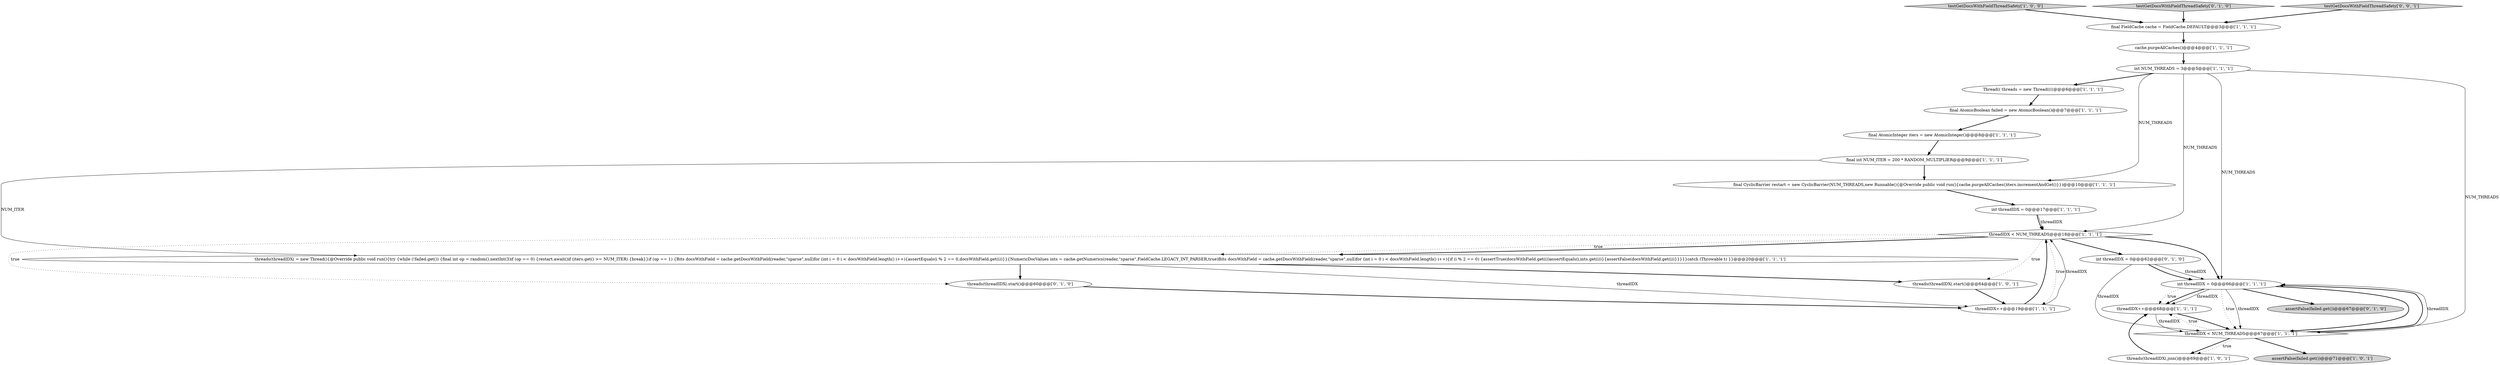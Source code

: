 digraph {
21 [style = filled, label = "assertFalse(failed.get())@@@67@@@['0', '1', '0']", fillcolor = lightgray, shape = ellipse image = "AAA0AAABBB2BBB"];
9 [style = filled, label = "threadIDX < NUM_THREADS@@@18@@@['1', '1', '1']", fillcolor = white, shape = diamond image = "AAA0AAABBB1BBB"];
0 [style = filled, label = "int threadIDX = 0@@@17@@@['1', '1', '1']", fillcolor = white, shape = ellipse image = "AAA0AAABBB1BBB"];
16 [style = filled, label = "threadIDX++@@@68@@@['1', '1', '1']", fillcolor = white, shape = ellipse image = "AAA0AAABBB1BBB"];
14 [style = filled, label = "cache.purgeAllCaches()@@@4@@@['1', '1', '1']", fillcolor = white, shape = ellipse image = "AAA0AAABBB1BBB"];
20 [style = filled, label = "int threadIDX = 0@@@62@@@['0', '1', '0']", fillcolor = white, shape = ellipse image = "AAA0AAABBB2BBB"];
18 [style = filled, label = "int NUM_THREADS = 3@@@5@@@['1', '1', '1']", fillcolor = white, shape = ellipse image = "AAA0AAABBB1BBB"];
4 [style = filled, label = "int threadIDX = 0@@@66@@@['1', '1', '1']", fillcolor = white, shape = ellipse image = "AAA0AAABBB1BBB"];
7 [style = filled, label = "testGetDocsWithFieldThreadSafety['1', '0', '0']", fillcolor = lightgray, shape = diamond image = "AAA0AAABBB1BBB"];
13 [style = filled, label = "final AtomicBoolean failed = new AtomicBoolean()@@@7@@@['1', '1', '1']", fillcolor = white, shape = ellipse image = "AAA0AAABBB1BBB"];
17 [style = filled, label = "final int NUM_ITER = 200 * RANDOM_MULTIPLIER@@@9@@@['1', '1', '1']", fillcolor = white, shape = ellipse image = "AAA0AAABBB1BBB"];
12 [style = filled, label = "final FieldCache cache = FieldCache.DEFAULT@@@3@@@['1', '1', '1']", fillcolor = white, shape = ellipse image = "AAA0AAABBB1BBB"];
5 [style = filled, label = "threadIDX++@@@19@@@['1', '1', '1']", fillcolor = white, shape = ellipse image = "AAA0AAABBB1BBB"];
22 [style = filled, label = "testGetDocsWithFieldThreadSafety['0', '1', '0']", fillcolor = lightgray, shape = diamond image = "AAA0AAABBB2BBB"];
15 [style = filled, label = "threadIDX < NUM_THREADS@@@67@@@['1', '1', '1']", fillcolor = white, shape = diamond image = "AAA0AAABBB1BBB"];
2 [style = filled, label = "threads(threadIDX(.join()@@@69@@@['1', '0', '1']", fillcolor = white, shape = ellipse image = "AAA0AAABBB1BBB"];
8 [style = filled, label = "final AtomicInteger iters = new AtomicInteger()@@@8@@@['1', '1', '1']", fillcolor = white, shape = ellipse image = "AAA0AAABBB1BBB"];
3 [style = filled, label = "assertFalse(failed.get())@@@71@@@['1', '0', '1']", fillcolor = lightgray, shape = ellipse image = "AAA0AAABBB1BBB"];
6 [style = filled, label = "final CyclicBarrier restart = new CyclicBarrier(NUM_THREADS,new Runnable(){@Override public void run(){cache.purgeAllCaches()iters.incrementAndGet()}})@@@10@@@['1', '1', '1']", fillcolor = white, shape = ellipse image = "AAA0AAABBB1BBB"];
11 [style = filled, label = "threads(threadIDX(.start()@@@64@@@['1', '0', '1']", fillcolor = white, shape = ellipse image = "AAA0AAABBB1BBB"];
10 [style = filled, label = "Thread(( threads = new Thread((((@@@6@@@['1', '1', '1']", fillcolor = white, shape = ellipse image = "AAA0AAABBB1BBB"];
1 [style = filled, label = "threads(threadIDX( = new Thread(){@Override public void run(){try {while (!failed.get()) {final int op = random().nextInt(3)if (op == 0) {restart.await()if (iters.get() >= NUM_ITER) {break}}if (op == 1) {Bits docsWithField = cache.getDocsWithField(reader,\"sparse\",null)for (int i = 0 i < docsWithField.length() i++){assertEquals(i % 2 == 0,docsWithField.get(i))}}{NumericDocValues ints = cache.getNumerics(reader,\"sparse\",FieldCache.LEGACY_INT_PARSER,true)Bits docsWithField = cache.getDocsWithField(reader,\"sparse\",null)for (int i = 0 i < docsWithField.length() i++){if (i % 2 == 0) {assertTrue(docsWithField.get(i))assertEquals(i,ints.get(i))}{assertFalse(docsWithField.get(i))}}}}}catch (Throwable t) }}@@@20@@@['1', '1', '1']", fillcolor = white, shape = ellipse image = "AAA0AAABBB1BBB"];
23 [style = filled, label = "testGetDocsWithFieldThreadSafety['0', '0', '1']", fillcolor = lightgray, shape = diamond image = "AAA0AAABBB3BBB"];
19 [style = filled, label = "threads(threadIDX(.start()@@@60@@@['0', '1', '0']", fillcolor = white, shape = ellipse image = "AAA0AAABBB2BBB"];
18->9 [style = solid, label="NUM_THREADS"];
14->18 [style = bold, label=""];
9->4 [style = bold, label=""];
9->5 [style = dotted, label="true"];
19->5 [style = bold, label=""];
4->16 [style = dotted, label="true"];
4->16 [style = bold, label=""];
12->14 [style = bold, label=""];
9->20 [style = bold, label=""];
6->0 [style = bold, label=""];
20->4 [style = bold, label=""];
15->4 [style = bold, label=""];
0->9 [style = bold, label=""];
18->4 [style = solid, label="NUM_THREADS"];
9->1 [style = dotted, label="true"];
16->15 [style = bold, label=""];
9->11 [style = dotted, label="true"];
5->9 [style = bold, label=""];
8->17 [style = bold, label=""];
15->2 [style = bold, label=""];
1->11 [style = bold, label=""];
18->6 [style = solid, label="NUM_THREADS"];
17->1 [style = solid, label="NUM_ITER"];
7->12 [style = bold, label=""];
4->15 [style = dotted, label="true"];
10->13 [style = bold, label=""];
17->6 [style = bold, label=""];
23->12 [style = bold, label=""];
15->2 [style = dotted, label="true"];
5->9 [style = solid, label="threadIDX"];
18->10 [style = bold, label=""];
4->16 [style = solid, label="threadIDX"];
1->19 [style = bold, label=""];
15->3 [style = bold, label=""];
18->15 [style = solid, label="NUM_THREADS"];
20->4 [style = solid, label="threadIDX"];
2->16 [style = bold, label=""];
4->15 [style = solid, label="threadIDX"];
15->4 [style = solid, label="threadIDX"];
15->16 [style = dotted, label="true"];
1->5 [style = solid, label="threadIDX"];
13->8 [style = bold, label=""];
22->12 [style = bold, label=""];
4->15 [style = bold, label=""];
9->19 [style = dotted, label="true"];
4->21 [style = bold, label=""];
9->1 [style = bold, label=""];
0->9 [style = solid, label="threadIDX"];
11->5 [style = bold, label=""];
16->15 [style = solid, label="threadIDX"];
20->15 [style = solid, label="threadIDX"];
}
